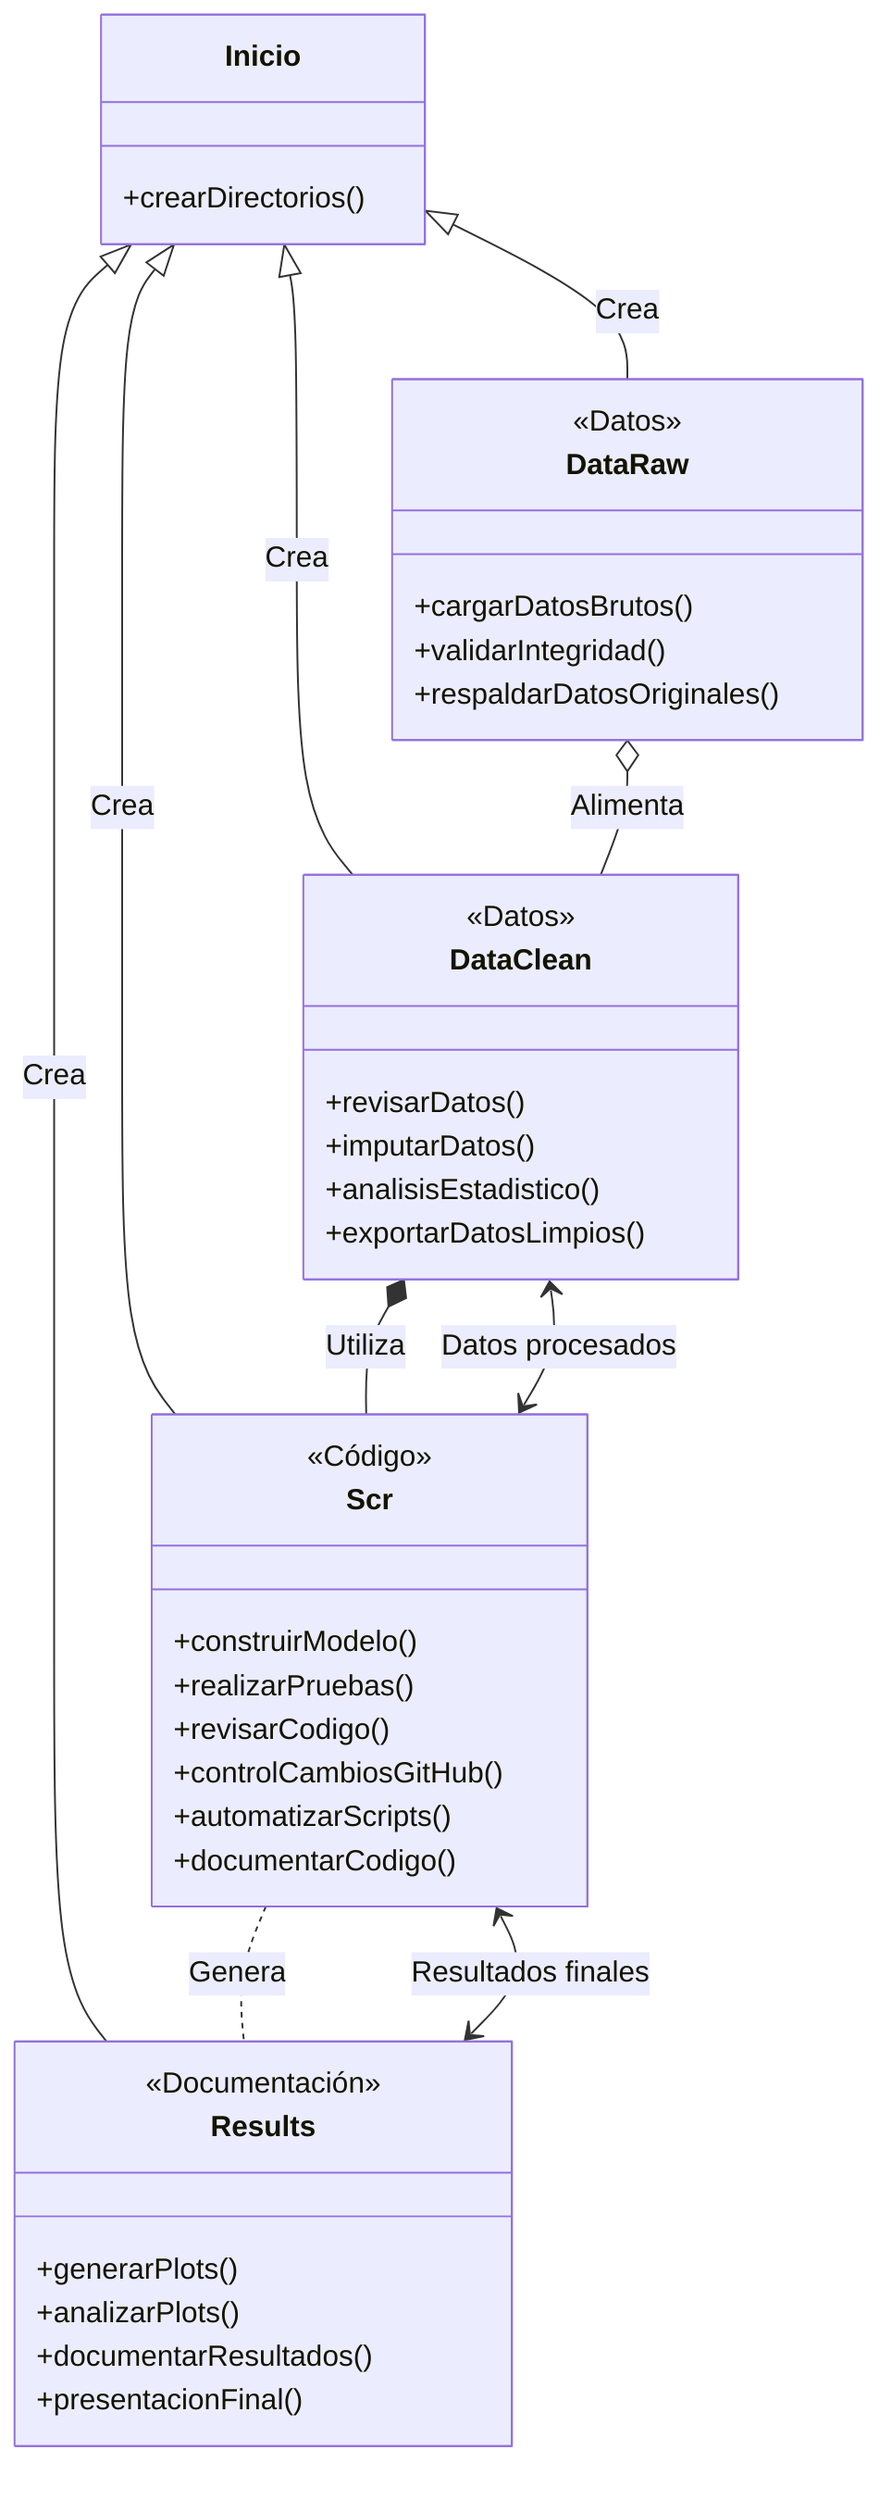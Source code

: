 classDiagram
    Inicio <|-- DataClean : Crea
    Inicio <|-- DataRaw : Crea
    Inicio <|-- Scr : Crea
    Inicio <|-- Results : Crea

    DataClean *-- Scr : Utiliza
    DataRaw o-- DataClean : Alimenta
    Scr .. Results : Genera

    class Inicio {
        +crearDirectorios()
    }
    
    class DataClean {
        +revisarDatos()
        +imputarDatos()
        +analisisEstadistico()
        +exportarDatosLimpios()
        <<Datos>>
    }
    
    class DataRaw {
        +cargarDatosBrutos()
        +validarIntegridad()
        +respaldarDatosOriginales()
        <<Datos>>
    }
    
    class Scr {
        +construirModelo()
        +realizarPruebas()
        +revisarCodigo()
        +controlCambiosGitHub()
        +automatizarScripts()
        +documentarCodigo()
        <<Código>>
    }
    
    class Results {
        +generarPlots()
        +analizarPlots()
        +documentarResultados()
        +presentacionFinal()
        <<Documentación>>
    }

    DataClean <--> Scr : Datos procesados
    Scr <--> Results : Resultados finales